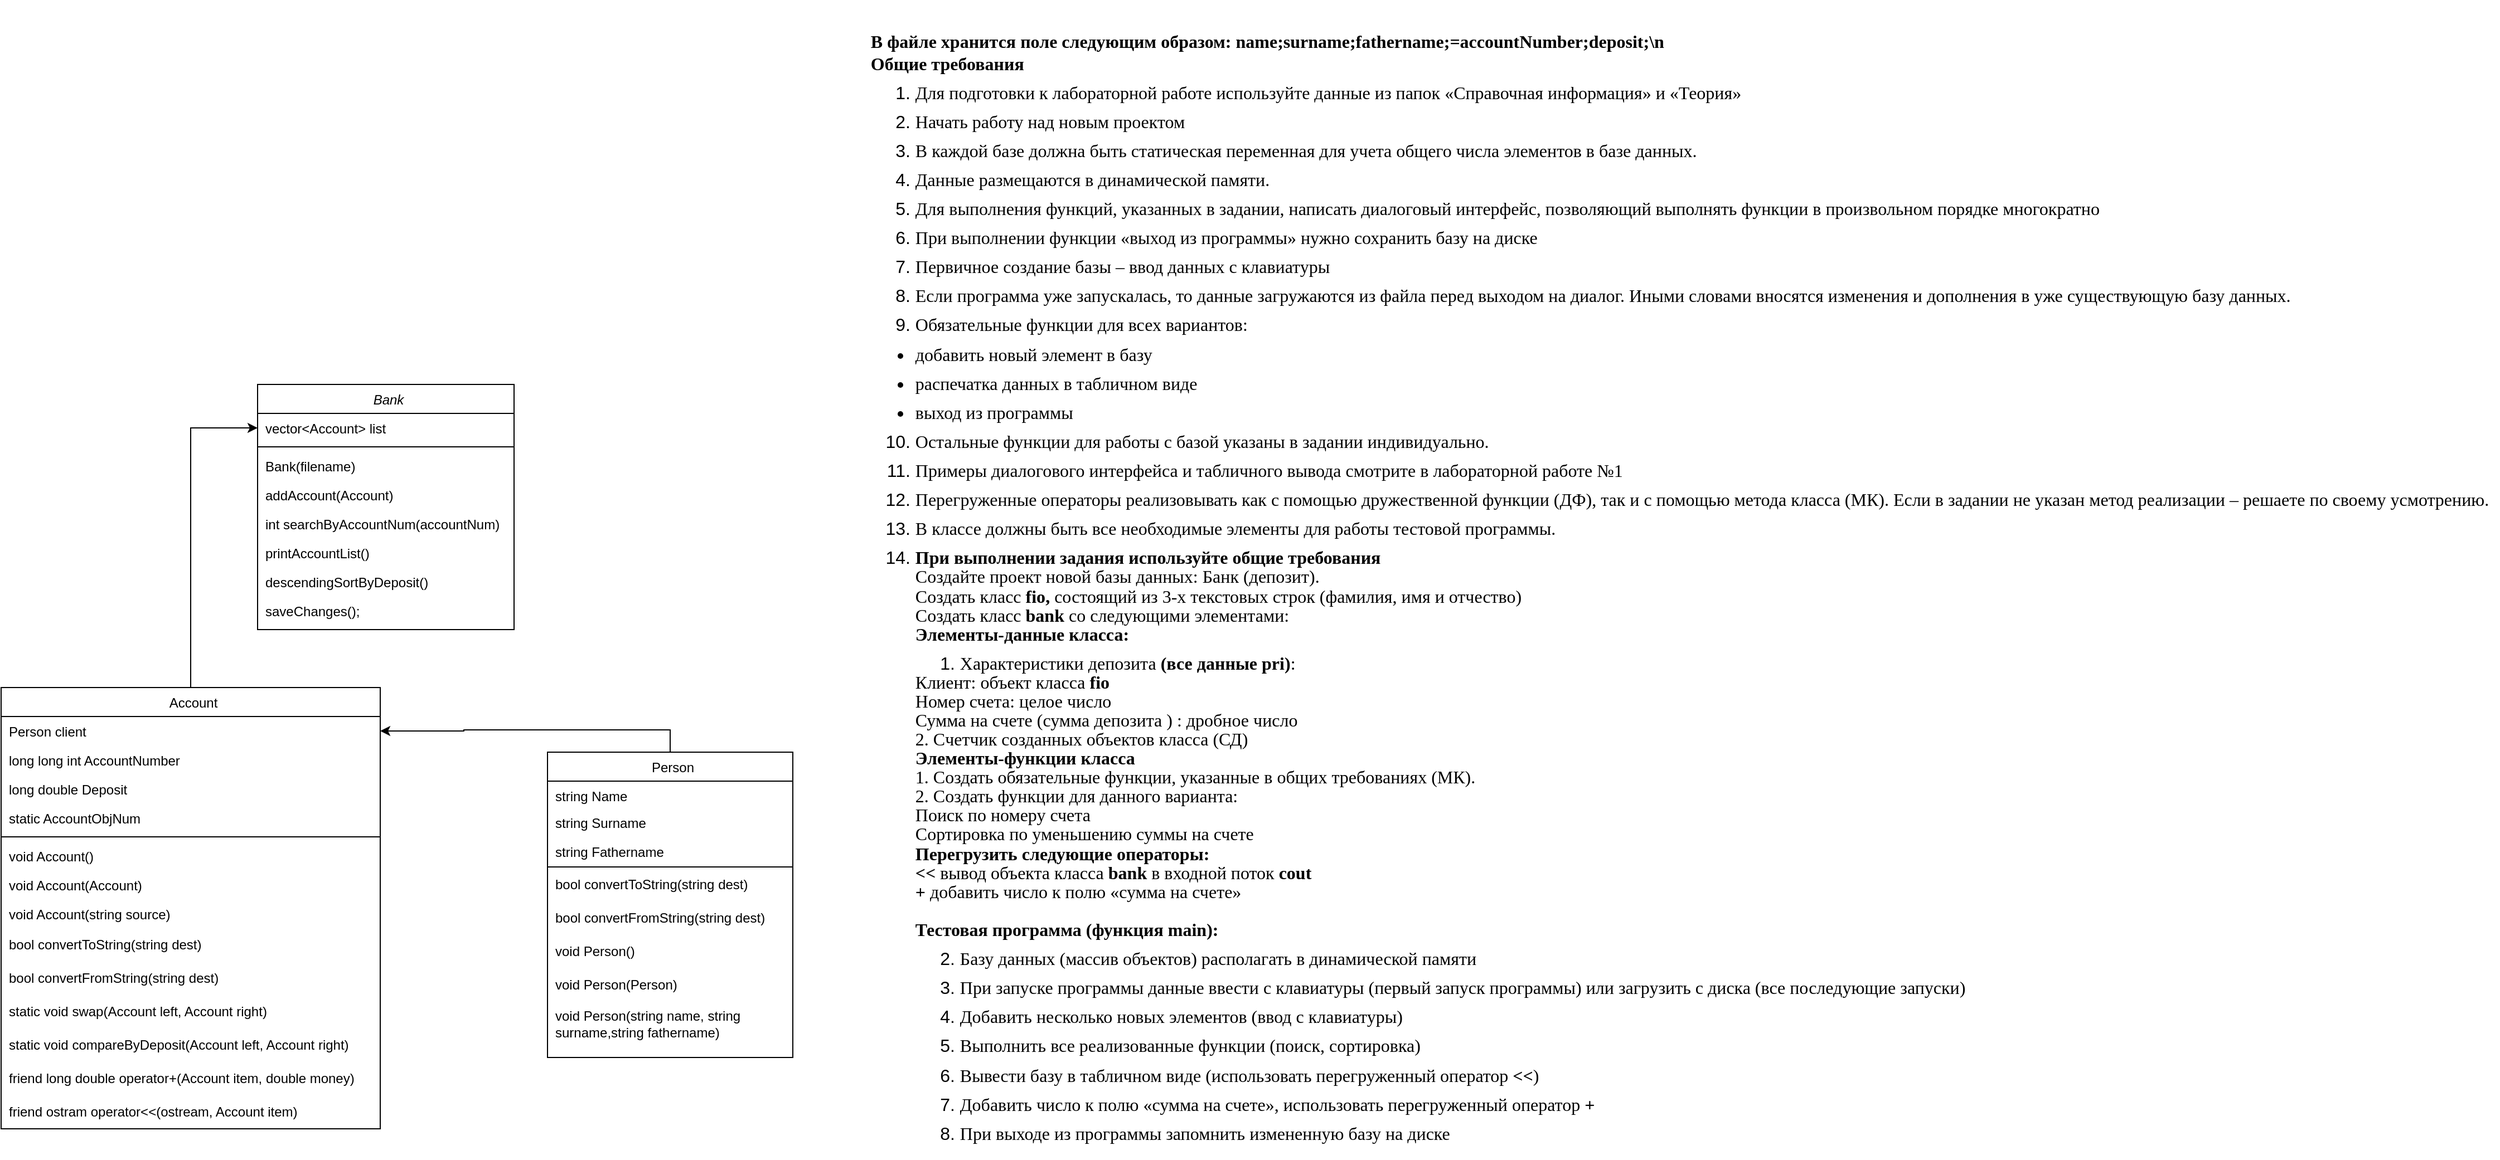 <mxfile version="20.8.16" type="device"><diagram id="C5RBs43oDa-KdzZeNtuy" name="Page-1"><mxGraphModel dx="1196" dy="602" grid="1" gridSize="10" guides="1" tooltips="1" connect="1" arrows="1" fold="1" page="1" pageScale="1" pageWidth="827" pageHeight="1169" math="0" shadow="0"><root><mxCell id="WIyWlLk6GJQsqaUBKTNV-0"/><mxCell id="WIyWlLk6GJQsqaUBKTNV-1" parent="WIyWlLk6GJQsqaUBKTNV-0"/><mxCell id="zkfFHV4jXpPFQw0GAbJ--0" value="Bank" style="swimlane;fontStyle=2;align=center;verticalAlign=top;childLayout=stackLayout;horizontal=1;startSize=26;horizontalStack=0;resizeParent=1;resizeLast=0;collapsible=1;marginBottom=0;rounded=0;shadow=0;strokeWidth=1;spacingLeft=5;" parent="WIyWlLk6GJQsqaUBKTNV-1" vertex="1"><mxGeometry x="270" y="350" width="230" height="220" as="geometry"><mxRectangle x="230" y="140" width="160" height="26" as="alternateBounds"/></mxGeometry></mxCell><mxCell id="zkfFHV4jXpPFQw0GAbJ--1" value="vector&lt;Account&gt; list" style="text;align=left;verticalAlign=top;spacingLeft=5;spacingRight=4;overflow=hidden;rotatable=0;points=[[0,0.5],[1,0.5]];portConstraint=eastwest;" parent="zkfFHV4jXpPFQw0GAbJ--0" vertex="1"><mxGeometry y="26" width="230" height="26" as="geometry"/></mxCell><mxCell id="zkfFHV4jXpPFQw0GAbJ--4" value="" style="line;html=1;strokeWidth=1;align=left;verticalAlign=middle;spacingTop=-1;spacingLeft=5;spacingRight=3;rotatable=0;labelPosition=right;points=[];portConstraint=eastwest;" parent="zkfFHV4jXpPFQw0GAbJ--0" vertex="1"><mxGeometry y="52" width="230" height="8" as="geometry"/></mxCell><mxCell id="zkfFHV4jXpPFQw0GAbJ--5" value="Bank(filename)" style="text;align=left;verticalAlign=top;spacingLeft=5;spacingRight=4;overflow=hidden;rotatable=0;points=[[0,0.5],[1,0.5]];portConstraint=eastwest;" parent="zkfFHV4jXpPFQw0GAbJ--0" vertex="1"><mxGeometry y="60" width="230" height="26" as="geometry"/></mxCell><mxCell id="7WsktuZT-2nhh1VoOea--25" value="addAccount(Account)" style="text;align=left;verticalAlign=top;spacingLeft=5;spacingRight=4;overflow=hidden;rotatable=0;points=[[0,0.5],[1,0.5]];portConstraint=eastwest;" vertex="1" parent="zkfFHV4jXpPFQw0GAbJ--0"><mxGeometry y="86" width="230" height="26" as="geometry"/></mxCell><mxCell id="7WsktuZT-2nhh1VoOea--26" value="int searchByAccountNum(accountNum)" style="text;align=left;verticalAlign=top;spacingLeft=5;spacingRight=4;overflow=hidden;rotatable=0;points=[[0,0.5],[1,0.5]];portConstraint=eastwest;" vertex="1" parent="zkfFHV4jXpPFQw0GAbJ--0"><mxGeometry y="112" width="230" height="26" as="geometry"/></mxCell><mxCell id="7WsktuZT-2nhh1VoOea--27" value="printAccountList()" style="text;align=left;verticalAlign=top;spacingLeft=5;spacingRight=4;overflow=hidden;rotatable=0;points=[[0,0.5],[1,0.5]];portConstraint=eastwest;" vertex="1" parent="zkfFHV4jXpPFQw0GAbJ--0"><mxGeometry y="138" width="230" height="26" as="geometry"/></mxCell><mxCell id="7WsktuZT-2nhh1VoOea--28" value="descendingSortByDeposit()" style="text;align=left;verticalAlign=top;spacingLeft=5;spacingRight=4;overflow=hidden;rotatable=0;points=[[0,0.5],[1,0.5]];portConstraint=eastwest;" vertex="1" parent="zkfFHV4jXpPFQw0GAbJ--0"><mxGeometry y="164" width="230" height="26" as="geometry"/></mxCell><mxCell id="7WsktuZT-2nhh1VoOea--30" value="saveChanges();" style="text;align=left;verticalAlign=top;spacingLeft=5;spacingRight=4;overflow=hidden;rotatable=0;points=[[0,0.5],[1,0.5]];portConstraint=eastwest;" vertex="1" parent="zkfFHV4jXpPFQw0GAbJ--0"><mxGeometry y="190" width="230" height="26" as="geometry"/></mxCell><mxCell id="7WsktuZT-2nhh1VoOea--29" value="" style="edgeStyle=orthogonalEdgeStyle;rounded=0;orthogonalLoop=1;jettySize=auto;html=1;entryX=0;entryY=0.5;entryDx=0;entryDy=0;" edge="1" parent="WIyWlLk6GJQsqaUBKTNV-1" source="zkfFHV4jXpPFQw0GAbJ--6" target="zkfFHV4jXpPFQw0GAbJ--1"><mxGeometry relative="1" as="geometry"/></mxCell><mxCell id="zkfFHV4jXpPFQw0GAbJ--6" value="Account" style="swimlane;fontStyle=0;align=center;verticalAlign=top;childLayout=stackLayout;horizontal=1;startSize=26;horizontalStack=0;resizeParent=1;resizeLast=0;collapsible=1;marginBottom=0;rounded=0;shadow=0;strokeWidth=1;spacingLeft=5;" parent="WIyWlLk6GJQsqaUBKTNV-1" vertex="1"><mxGeometry x="40" y="622" width="340" height="396" as="geometry"><mxRectangle x="130" y="380" width="160" height="26" as="alternateBounds"/></mxGeometry></mxCell><mxCell id="zkfFHV4jXpPFQw0GAbJ--7" value="Person client" style="text;align=left;verticalAlign=top;spacingLeft=5;spacingRight=4;overflow=hidden;rotatable=0;points=[[0,0.5],[1,0.5]];portConstraint=eastwest;" parent="zkfFHV4jXpPFQw0GAbJ--6" vertex="1"><mxGeometry y="26" width="340" height="26" as="geometry"/></mxCell><mxCell id="zkfFHV4jXpPFQw0GAbJ--8" value="long long int AccountNumber" style="text;align=left;verticalAlign=top;spacingLeft=5;spacingRight=4;overflow=hidden;rotatable=0;points=[[0,0.5],[1,0.5]];portConstraint=eastwest;rounded=0;shadow=0;html=0;" parent="zkfFHV4jXpPFQw0GAbJ--6" vertex="1"><mxGeometry y="52" width="340" height="26" as="geometry"/></mxCell><mxCell id="zkfFHV4jXpPFQw0GAbJ--11" value="long double Deposit" style="text;align=left;verticalAlign=top;spacingLeft=5;spacingRight=4;overflow=hidden;rotatable=0;points=[[0,0.5],[1,0.5]];portConstraint=eastwest;" parent="zkfFHV4jXpPFQw0GAbJ--6" vertex="1"><mxGeometry y="78" width="340" height="26" as="geometry"/></mxCell><mxCell id="zkfFHV4jXpPFQw0GAbJ--2" value="static AccountObjNum" style="text;align=left;verticalAlign=top;spacingLeft=5;spacingRight=4;overflow=hidden;rotatable=0;points=[[0,0.5],[1,0.5]];portConstraint=eastwest;rounded=0;shadow=0;html=0;" parent="zkfFHV4jXpPFQw0GAbJ--6" vertex="1"><mxGeometry y="104" width="340" height="26" as="geometry"/></mxCell><mxCell id="zkfFHV4jXpPFQw0GAbJ--9" value="" style="line;html=1;strokeWidth=1;align=left;verticalAlign=middle;spacingTop=-1;spacingLeft=5;spacingRight=3;rotatable=0;labelPosition=right;points=[];portConstraint=eastwest;" parent="zkfFHV4jXpPFQw0GAbJ--6" vertex="1"><mxGeometry y="130" width="340" height="8" as="geometry"/></mxCell><mxCell id="7WsktuZT-2nhh1VoOea--11" value="void Account()" style="text;align=left;verticalAlign=top;spacingLeft=5;spacingRight=4;overflow=hidden;rotatable=0;points=[[0,0.5],[1,0.5]];portConstraint=eastwest;" vertex="1" parent="zkfFHV4jXpPFQw0GAbJ--6"><mxGeometry y="138" width="340" height="26" as="geometry"/></mxCell><mxCell id="7WsktuZT-2nhh1VoOea--12" value="void Account(Account)" style="text;align=left;verticalAlign=top;spacingLeft=5;spacingRight=4;overflow=hidden;rotatable=0;points=[[0,0.5],[1,0.5]];portConstraint=eastwest;" vertex="1" parent="zkfFHV4jXpPFQw0GAbJ--6"><mxGeometry y="164" width="340" height="26" as="geometry"/></mxCell><mxCell id="7WsktuZT-2nhh1VoOea--13" value="void Account(string source)" style="text;align=left;verticalAlign=top;spacingLeft=5;spacingRight=4;overflow=hidden;rotatable=0;points=[[0,0.5],[1,0.5]];portConstraint=eastwest;" vertex="1" parent="zkfFHV4jXpPFQw0GAbJ--6"><mxGeometry y="190" width="340" height="26" as="geometry"/></mxCell><mxCell id="7WsktuZT-2nhh1VoOea--15" value="bool convertToString(string dest)" style="text;html=1;align=left;verticalAlign=middle;resizable=0;points=[];autosize=1;strokeColor=none;fillColor=none;spacingLeft=5;" vertex="1" parent="zkfFHV4jXpPFQw0GAbJ--6"><mxGeometry y="216" width="340" height="30" as="geometry"/></mxCell><mxCell id="7WsktuZT-2nhh1VoOea--16" value="bool convertFromString(string dest)" style="text;html=1;align=left;verticalAlign=middle;resizable=0;points=[];autosize=1;strokeColor=none;fillColor=none;spacingLeft=5;" vertex="1" parent="zkfFHV4jXpPFQw0GAbJ--6"><mxGeometry y="246" width="340" height="30" as="geometry"/></mxCell><mxCell id="7WsktuZT-2nhh1VoOea--20" value="static void swap(Account left, Account right)" style="text;html=1;align=left;verticalAlign=middle;resizable=0;points=[];autosize=1;strokeColor=none;fillColor=none;spacingLeft=5;" vertex="1" parent="zkfFHV4jXpPFQw0GAbJ--6"><mxGeometry y="276" width="340" height="30" as="geometry"/></mxCell><mxCell id="7WsktuZT-2nhh1VoOea--21" value="static void compareByDeposit(Account left, Account right)" style="text;html=1;align=left;verticalAlign=middle;resizable=0;points=[];autosize=1;strokeColor=none;fillColor=none;spacingLeft=5;" vertex="1" parent="zkfFHV4jXpPFQw0GAbJ--6"><mxGeometry y="306" width="340" height="30" as="geometry"/></mxCell><mxCell id="7WsktuZT-2nhh1VoOea--18" value="friend long double operator+(Account item, double money)" style="text;html=1;align=left;verticalAlign=middle;resizable=0;points=[];autosize=1;strokeColor=none;fillColor=none;spacingLeft=5;" vertex="1" parent="zkfFHV4jXpPFQw0GAbJ--6"><mxGeometry y="336" width="340" height="30" as="geometry"/></mxCell><mxCell id="7WsktuZT-2nhh1VoOea--19" value="friend ostram operator&amp;lt;&amp;lt;(ostream, Account item)" style="text;html=1;align=left;verticalAlign=middle;resizable=0;points=[];autosize=1;strokeColor=none;fillColor=none;spacingLeft=5;" vertex="1" parent="zkfFHV4jXpPFQw0GAbJ--6"><mxGeometry y="366" width="340" height="30" as="geometry"/></mxCell><mxCell id="7WsktuZT-2nhh1VoOea--0" style="edgeStyle=orthogonalEdgeStyle;rounded=0;orthogonalLoop=1;jettySize=auto;html=1;spacingLeft=5;exitX=0.5;exitY=0;exitDx=0;exitDy=0;" edge="1" parent="WIyWlLk6GJQsqaUBKTNV-1" source="zkfFHV4jXpPFQw0GAbJ--13" target="zkfFHV4jXpPFQw0GAbJ--7"><mxGeometry relative="1" as="geometry"><mxPoint x="500" y="590" as="sourcePoint"/></mxGeometry></mxCell><mxCell id="zkfFHV4jXpPFQw0GAbJ--13" value="Person&#10;" style="swimlane;fontStyle=0;align=center;verticalAlign=top;childLayout=stackLayout;horizontal=1;startSize=26;horizontalStack=0;resizeParent=1;resizeLast=0;collapsible=1;marginBottom=0;rounded=0;shadow=0;strokeWidth=1;spacingLeft=5;" parent="WIyWlLk6GJQsqaUBKTNV-1" vertex="1"><mxGeometry x="530" y="680" width="220" height="274" as="geometry"><mxRectangle x="540" y="386" width="170" height="26" as="alternateBounds"/></mxGeometry></mxCell><mxCell id="zkfFHV4jXpPFQw0GAbJ--14" value="string Name" style="text;align=left;verticalAlign=top;spacingLeft=5;spacingRight=4;overflow=hidden;rotatable=0;points=[[0,0.5],[1,0.5]];portConstraint=eastwest;" parent="zkfFHV4jXpPFQw0GAbJ--13" vertex="1"><mxGeometry y="26" width="220" height="24" as="geometry"/></mxCell><mxCell id="7WsktuZT-2nhh1VoOea--1" value="string Surname" style="text;align=left;verticalAlign=top;spacingLeft=5;spacingRight=4;overflow=hidden;rotatable=0;points=[[0,0.5],[1,0.5]];portConstraint=eastwest;rounded=0;shadow=0;html=0;" vertex="1" parent="zkfFHV4jXpPFQw0GAbJ--13"><mxGeometry y="50" width="220" height="26" as="geometry"/></mxCell><mxCell id="7WsktuZT-2nhh1VoOea--2" value="string Fathername" style="text;align=left;verticalAlign=top;spacingLeft=5;spacingRight=4;overflow=hidden;rotatable=0;points=[[0,0.5],[1,0.5]];portConstraint=eastwest;rounded=0;shadow=0;html=0;" vertex="1" parent="zkfFHV4jXpPFQw0GAbJ--13"><mxGeometry y="76" width="220" height="26" as="geometry"/></mxCell><mxCell id="zkfFHV4jXpPFQw0GAbJ--15" value="" style="line;html=1;strokeWidth=1;align=left;verticalAlign=middle;spacingTop=-1;spacingLeft=5;spacingRight=3;rotatable=0;labelPosition=right;points=[];portConstraint=eastwest;" parent="zkfFHV4jXpPFQw0GAbJ--13" vertex="1"><mxGeometry y="102" width="220" height="2" as="geometry"/></mxCell><mxCell id="7WsktuZT-2nhh1VoOea--5" value="bool convertToString(string dest)" style="text;html=1;align=left;verticalAlign=middle;resizable=0;points=[];autosize=1;strokeColor=none;fillColor=none;spacingLeft=5;" vertex="1" parent="zkfFHV4jXpPFQw0GAbJ--13"><mxGeometry y="104" width="220" height="30" as="geometry"/></mxCell><mxCell id="7WsktuZT-2nhh1VoOea--6" value="bool convertFromString(string dest)" style="text;html=1;align=left;verticalAlign=middle;resizable=0;points=[];autosize=1;strokeColor=none;fillColor=none;spacingLeft=5;" vertex="1" parent="zkfFHV4jXpPFQw0GAbJ--13"><mxGeometry y="134" width="220" height="30" as="geometry"/></mxCell><mxCell id="7WsktuZT-2nhh1VoOea--7" value="void Person()" style="text;html=1;align=left;verticalAlign=middle;resizable=0;points=[];autosize=1;strokeColor=none;fillColor=none;spacingLeft=5;" vertex="1" parent="zkfFHV4jXpPFQw0GAbJ--13"><mxGeometry y="164" width="220" height="30" as="geometry"/></mxCell><mxCell id="7WsktuZT-2nhh1VoOea--8" value="void Person(Person)" style="text;html=1;align=left;verticalAlign=middle;resizable=0;points=[];autosize=1;strokeColor=none;fillColor=none;spacingLeft=5;" vertex="1" parent="zkfFHV4jXpPFQw0GAbJ--13"><mxGeometry y="194" width="220" height="30" as="geometry"/></mxCell><mxCell id="7WsktuZT-2nhh1VoOea--9" value="void Person(string name, string&amp;nbsp;&lt;br&gt;surname,string&amp;nbsp;fathername)" style="text;html=1;align=left;verticalAlign=middle;resizable=0;points=[];autosize=1;strokeColor=none;fillColor=none;spacingLeft=5;" vertex="1" parent="zkfFHV4jXpPFQw0GAbJ--13"><mxGeometry y="224" width="220" height="40" as="geometry"/></mxCell><mxCell id="7WsktuZT-2nhh1VoOea--10" value="&lt;p style=&quot;line-height: 1.15px; text-align: left; margin-bottom: 0.35cm; direction: ltr; background: transparent; font-size: medium; break-before: page;&quot; align=&quot;center&quot;&gt;&lt;font face=&quot;Times New Roman, serif&quot;&gt;&lt;font style=&quot;font-size: 12pt;&quot;&gt;&lt;b&gt;&lt;br&gt;&lt;/b&gt;&lt;/font&gt;&lt;/font&gt;&lt;/p&gt;&lt;p style=&quot;line-height: 1.15px; text-align: left; margin-bottom: 0.35cm; direction: ltr; background: transparent; break-before: page;&quot; align=&quot;center&quot;&gt;&lt;font face=&quot;Times New Roman, serif&quot;&gt;&lt;span style=&quot;font-size: 16px;&quot;&gt;&lt;b&gt;В файле хранится поле следующим образом: name;surname;fathername;=accountNumber;deposit;\n&lt;/b&gt;&lt;/span&gt;&lt;/font&gt;&lt;/p&gt;&lt;p style=&quot;line-height: 1.15px; text-align: left; margin-bottom: 0.35cm; direction: ltr; background: transparent; font-size: medium; break-before: page;&quot; align=&quot;center&quot;&gt;&lt;font face=&quot;Times New Roman, serif&quot;&gt;&lt;font style=&quot;font-size: 12pt;&quot;&gt;&lt;b&gt;Общие требования&lt;/b&gt;&lt;/font&gt;&lt;/font&gt;&lt;/p&gt;&lt;ol style=&quot;font-size: medium; text-align: start;&quot;&gt;&lt;li&gt;&lt;p style=&quot;line-height: 1px; margin-bottom: 0cm; direction: ltr; background: transparent;&quot;&gt;&lt;font face=&quot;Times New Roman, serif&quot;&gt;&lt;font style=&quot;font-size: 12pt;&quot;&gt;Для подготовки к лабораторной работе используйте данные из папок «Справочная информация» и «Теория»&lt;/font&gt;&lt;/font&gt;&lt;/p&gt;&lt;/li&gt;&lt;li&gt;&lt;p style=&quot;line-height: 1px; margin-bottom: 0cm; direction: ltr; background: transparent;&quot;&gt;&lt;font face=&quot;Times New Roman, serif&quot;&gt;&lt;font style=&quot;font-size: 12pt;&quot;&gt;Начать работу над новым проектом&lt;/font&gt;&lt;/font&gt;&lt;/p&gt;&lt;/li&gt;&lt;li&gt;&lt;p style=&quot;line-height: 1.15px; margin-bottom: 0cm; direction: ltr; background: transparent;&quot;&gt;&lt;font face=&quot;Times New Roman, serif&quot;&gt;&lt;font style=&quot;font-size: 12pt;&quot;&gt;В каждой базе должна быть статическая переменная для учета общего числа элементов в базе данных.&lt;/font&gt;&lt;/font&gt;&lt;/p&gt;&lt;/li&gt;&lt;li&gt;&lt;p style=&quot;line-height: 1.15px; margin-bottom: 0cm; direction: ltr; background: transparent;&quot;&gt;&lt;font face=&quot;Times New Roman, serif&quot;&gt;&lt;font style=&quot;font-size: 12pt;&quot;&gt;Данные размещаются в динамической памяти.&lt;/font&gt;&lt;/font&gt;&lt;/p&gt;&lt;/li&gt;&lt;li&gt;&lt;p style=&quot;line-height: 1.15px; margin-bottom: 0cm; direction: ltr; background: transparent;&quot;&gt;&lt;font face=&quot;Times New Roman, serif&quot;&gt;&lt;font style=&quot;font-size: 12pt;&quot;&gt;Для выполнения функций, указанных в задании, написать диалоговый интерфейс, позволяющий выполнять функции в произвольном порядке многократно&lt;/font&gt;&lt;/font&gt;&lt;/p&gt;&lt;/li&gt;&lt;li&gt;&lt;p style=&quot;line-height: 1.15px; margin-bottom: 0cm; direction: ltr; background: transparent;&quot;&gt;&lt;font face=&quot;Times New Roman, serif&quot;&gt;&lt;font style=&quot;font-size: 12pt;&quot;&gt;При выполнении функции «выход из программы» нужно сохранить базу на диске&lt;/font&gt;&lt;/font&gt;&lt;/p&gt;&lt;/li&gt;&lt;li&gt;&lt;p style=&quot;line-height: 1.15px; margin-bottom: 0cm; direction: ltr; background: transparent;&quot;&gt;&lt;font face=&quot;Times New Roman, serif&quot;&gt;&lt;font style=&quot;font-size: 12pt;&quot;&gt;Первичное создание базы – ввод данных с клавиатуры&lt;/font&gt;&lt;/font&gt;&lt;/p&gt;&lt;/li&gt;&lt;li&gt;&lt;p style=&quot;line-height: 1.15px; margin-bottom: 0cm; direction: ltr; background: transparent;&quot;&gt;&lt;font face=&quot;Times New Roman, serif&quot;&gt;&lt;font style=&quot;font-size: 12pt;&quot;&gt;Если программа уже запускалась, то данные загружаются из файла перед выходом на диалог. Иными словами вносятся изменения и дополнения в уже существующую базу данных.&lt;/font&gt;&lt;/font&gt;&lt;/p&gt;&lt;/li&gt;&lt;li&gt;&lt;p style=&quot;line-height: 1.15px; margin-bottom: 0cm; direction: ltr; background: transparent;&quot;&gt;&lt;font face=&quot;Times New Roman, serif&quot;&gt;&lt;font style=&quot;font-size: 12pt;&quot;&gt;Обязательные функции для всех вариантов:&lt;/font&gt;&lt;/font&gt;&lt;/p&gt;&lt;/li&gt;&lt;/ol&gt;&lt;ul style=&quot;font-size: medium; text-align: start;&quot;&gt;&lt;li&gt;&lt;p style=&quot;line-height: 1.15px; margin-bottom: 0cm; direction: ltr; background: transparent;&quot;&gt;&lt;font face=&quot;Times New Roman, serif&quot;&gt;&lt;font style=&quot;font-size: 12pt;&quot;&gt;добавить новый элемент в базу&lt;/font&gt;&lt;/font&gt;&lt;/p&gt;&lt;/li&gt;&lt;li&gt;&lt;p style=&quot;line-height: 1.15px; margin-bottom: 0cm; direction: ltr; background: transparent;&quot;&gt;&lt;font face=&quot;Times New Roman, serif&quot;&gt;&lt;font style=&quot;font-size: 12pt;&quot;&gt;распечатка данных в табличном виде&lt;/font&gt;&lt;/font&gt;&lt;/p&gt;&lt;/li&gt;&lt;li&gt;&lt;p style=&quot;line-height: 1.15px; margin-bottom: 0cm; direction: ltr; background: transparent;&quot;&gt;&lt;font face=&quot;Times New Roman, serif&quot;&gt;&lt;font style=&quot;font-size: 12pt;&quot;&gt;выход из программы&lt;/font&gt;&lt;/font&gt;&lt;/p&gt;&lt;/li&gt;&lt;/ul&gt;&lt;ol style=&quot;font-size: medium; text-align: start;&quot; start=&quot;10&quot;&gt;&lt;li&gt;&lt;p style=&quot;line-height: 1.15px; margin-bottom: 0cm; direction: ltr; background: transparent;&quot;&gt;&lt;font face=&quot;Times New Roman, serif&quot;&gt;&lt;font style=&quot;font-size: 12pt;&quot;&gt;Остальные функции для работы с базой указаны в задании индивидуально.&lt;/font&gt;&lt;/font&gt;&lt;/p&gt;&lt;/li&gt;&lt;li&gt;&lt;p style=&quot;line-height: 1.15px; margin-bottom: 0cm; direction: ltr; background: transparent;&quot;&gt;&lt;font face=&quot;Times New Roman, serif&quot;&gt;&lt;font style=&quot;font-size: 12pt;&quot;&gt;Примеры диалогового интерфейса и табличного вывода смотрите в лабораторной работе №1&lt;/font&gt;&lt;/font&gt;&lt;/p&gt;&lt;/li&gt;&lt;li&gt;&lt;p style=&quot;line-height: 1.15px; margin-bottom: 0.35cm; direction: ltr; background: transparent;&quot;&gt;&lt;font face=&quot;Times New Roman, serif&quot;&gt;&lt;font style=&quot;font-size: 12pt;&quot;&gt;Перегруженные операторы реализовывать как с помощью дружественной функции (ДФ), так и с помощью метода класса (МК). Если в задании не указан метод реализации – решаете по своему усмотрению.&lt;/font&gt;&lt;/font&gt;&lt;/p&gt;&lt;/li&gt;&lt;li&gt;&lt;p style=&quot;line-height: 1px; margin-bottom: 0cm; direction: ltr; background: transparent;&quot;&gt;&lt;font face=&quot;Times New Roman, serif&quot;&gt;&lt;font style=&quot;font-size: 12pt;&quot;&gt;В классе должны быть все необходимые элементы для работы тестовой программы.&lt;/font&gt;&lt;/font&gt;&lt;/p&gt;&lt;/li&gt;&lt;li&gt;&lt;p style=&quot;line-height: 1px; margin-bottom: 0cm; direction: ltr; background: transparent;&quot; align=&quot;left&quot;&gt;&lt;font face=&quot;Times New Roman, serif&quot;&gt;&lt;font style=&quot;font-size: 12pt;&quot;&gt;&lt;b&gt;При выполнении задания используйте общие требования&lt;/b&gt;&lt;/font&gt;&lt;/font&gt;&lt;/p&gt;&lt;p style=&quot;line-height: 1.15px; margin-bottom: 0cm; direction: ltr; background: transparent;&quot; align=&quot;left&quot;&gt;&lt;font face=&quot;Times New Roman, serif&quot;&gt;&lt;font style=&quot;font-size: 12pt;&quot;&gt;Создайте проект новой базы данных: Банк (депозит).&lt;/font&gt;&lt;/font&gt;&lt;/p&gt;&lt;p style=&quot;line-height: 1px; margin-bottom: 0cm; direction: ltr; background: transparent;&quot; align=&quot;left&quot;&gt;&lt;font face=&quot;Times New Roman, serif&quot;&gt;&lt;font style=&quot;font-size: 12pt;&quot;&gt;Создать класс &lt;/font&gt;&lt;/font&gt;&lt;font face=&quot;Times New Roman, serif&quot;&gt;&lt;font style=&quot;font-size: 12pt;&quot;&gt;&lt;span lang=&quot;en-US&quot;&gt;&lt;b&gt;fio&lt;/b&gt;&lt;/span&gt;&lt;/font&gt;&lt;/font&gt;&lt;font face=&quot;Times New Roman, serif&quot;&gt;&lt;font style=&quot;font-size: 12pt;&quot;&gt;&lt;span lang=&quot;ru-RU&quot;&gt;&lt;b&gt;, &lt;/b&gt;&lt;/span&gt;&lt;/font&gt;&lt;/font&gt;&lt;font face=&quot;Times New Roman, serif&quot;&gt;&lt;font style=&quot;font-size: 12pt;&quot;&gt;&lt;span lang=&quot;ru-RU&quot;&gt;состоящий из 3-х текстовых строк (фамилия, имя и отчество)&lt;/span&gt;&lt;/font&gt;&lt;/font&gt;&lt;/p&gt;&lt;p style=&quot;line-height: 1.15px; margin-bottom: 0cm; direction: ltr; background: transparent;&quot; align=&quot;left&quot;&gt;&lt;font face=&quot;Times New Roman, serif&quot;&gt;&lt;font style=&quot;font-size: 12pt;&quot;&gt;Создать класс &lt;/font&gt;&lt;/font&gt;&lt;font face=&quot;Times New Roman, serif&quot;&gt;&lt;font style=&quot;font-size: 12pt;&quot;&gt;&lt;b&gt;bank&lt;/b&gt;&lt;/font&gt;&lt;/font&gt;&lt;font face=&quot;Times New Roman, serif&quot;&gt;&lt;font style=&quot;font-size: 12pt;&quot;&gt; со следующими элементами:&lt;/font&gt;&lt;/font&gt;&lt;/p&gt;&lt;p style=&quot;line-height: 1.15px; margin-bottom: 0cm; direction: ltr; background: transparent;&quot; align=&quot;left&quot;&gt;&lt;font face=&quot;Times New Roman, serif&quot;&gt;&lt;font style=&quot;font-size: 12pt;&quot;&gt;&lt;b&gt;Элементы-данные класса:&lt;/b&gt;&lt;/font&gt;&lt;/font&gt;&lt;/p&gt;&lt;ol style=&quot;&quot;&gt;&lt;li&gt;&lt;p style=&quot;line-height: 1.15px; margin-bottom: 0cm; direction: ltr; background: transparent;&quot; align=&quot;left&quot;&gt;&lt;font face=&quot;Times New Roman, serif&quot;&gt;&lt;font style=&quot;font-size: 12pt;&quot;&gt;&lt;span lang=&quot;ru-RU&quot;&gt;Характеристики депозита &lt;/span&gt;&lt;/font&gt;&lt;/font&gt;&lt;font face=&quot;Times New Roman, serif&quot;&gt;&lt;font style=&quot;font-size: 12pt;&quot;&gt;&lt;span lang=&quot;ru-RU&quot;&gt;&lt;b&gt;(все данные &lt;/b&gt;&lt;/span&gt;&lt;/font&gt;&lt;/font&gt;&lt;font face=&quot;Times New Roman, serif&quot;&gt;&lt;font style=&quot;font-size: 12pt;&quot;&gt;&lt;span lang=&quot;en-US&quot;&gt;&lt;b&gt;pri&lt;/b&gt;&lt;/span&gt;&lt;/font&gt;&lt;/font&gt;&lt;font face=&quot;Times New Roman, serif&quot;&gt;&lt;font style=&quot;font-size: 12pt;&quot;&gt;&lt;span lang=&quot;ru-RU&quot;&gt;&lt;b&gt;)&lt;/b&gt;&lt;/span&gt;&lt;/font&gt;&lt;/font&gt;&lt;font face=&quot;Times New Roman, serif&quot;&gt;&lt;font style=&quot;font-size: 12pt;&quot;&gt;&lt;span lang=&quot;ru-RU&quot;&gt;:&lt;/span&gt;&lt;/font&gt;&lt;/font&gt;&lt;/p&gt;&lt;/li&gt;&lt;/ol&gt;&lt;p style=&quot;line-height: 1px; margin-bottom: 0cm; direction: ltr; background: transparent;&quot; align=&quot;left&quot;&gt;&lt;font face=&quot;Times New Roman, serif&quot;&gt;&lt;font style=&quot;font-size: 12pt;&quot;&gt;&lt;span lang=&quot;ru-RU&quot;&gt;Клиент: объект класса &lt;/span&gt;&lt;/font&gt;&lt;/font&gt;&lt;font face=&quot;Times New Roman, serif&quot;&gt;&lt;font style=&quot;font-size: 12pt;&quot;&gt;&lt;span lang=&quot;en-US&quot;&gt;&lt;b&gt;fio&lt;/b&gt;&lt;/span&gt;&lt;/font&gt;&lt;/font&gt;&lt;/p&gt;&lt;p style=&quot;line-height: 1px; margin-bottom: 0cm; direction: ltr; background: transparent;&quot; align=&quot;left&quot;&gt;&lt;font face=&quot;Times New Roman, serif&quot;&gt;&lt;font style=&quot;font-size: 12pt;&quot;&gt;Номер счета: целое число&lt;/font&gt;&lt;/font&gt;&lt;/p&gt;&lt;p style=&quot;line-height: 1px; margin-bottom: 0cm; direction: ltr; background: transparent;&quot; align=&quot;left&quot;&gt;&lt;font face=&quot;Times New Roman, serif&quot;&gt;&lt;font style=&quot;font-size: 12pt;&quot;&gt;Сумма на счете (сумма депозита ) : дробное число&lt;/font&gt;&lt;/font&gt;&lt;/p&gt;&lt;p style=&quot;line-height: 1.15px; margin-bottom: 0cm; direction: ltr; background: transparent;&quot; align=&quot;left&quot;&gt;&lt;font face=&quot;Times New Roman, serif&quot;&gt;&lt;font style=&quot;font-size: 12pt;&quot;&gt;&lt;span lang=&quot;ru-RU&quot;&gt;2. &lt;/span&gt;&lt;/font&gt;&lt;/font&gt;&lt;font face=&quot;Times New Roman, serif&quot;&gt;&lt;font style=&quot;font-size: 12pt;&quot;&gt;&lt;span lang=&quot;en-US&quot;&gt;C&lt;/span&gt;&lt;/font&gt;&lt;/font&gt;&lt;font face=&quot;Times New Roman, serif&quot;&gt;&lt;font style=&quot;font-size: 12pt;&quot;&gt;&lt;span lang=&quot;ru-RU&quot;&gt;четчик созданных объектов класса (СД)&lt;/span&gt;&lt;/font&gt;&lt;/font&gt;&lt;/p&gt;&lt;p style=&quot;line-height: 1.15px; margin-bottom: 0cm; direction: ltr; background: transparent;&quot; align=&quot;left&quot;&gt;&lt;font face=&quot;Times New Roman, serif&quot;&gt;&lt;font style=&quot;font-size: 12pt;&quot;&gt;&lt;b&gt;Элементы-функции класса&lt;/b&gt;&lt;/font&gt;&lt;/font&gt;&lt;/p&gt;&lt;p style=&quot;line-height: 1px; margin-bottom: 0cm; direction: ltr; background: transparent;&quot; align=&quot;left&quot;&gt;&lt;font face=&quot;Times New Roman, serif&quot;&gt;&lt;font style=&quot;font-size: 12pt;&quot;&gt;1. Создать обязательные функции, указанные в общих требованиях (МК).&lt;/font&gt;&lt;/font&gt;&lt;/p&gt;&lt;p style=&quot;line-height: 1px; margin-bottom: 0cm; direction: ltr; background: transparent;&quot; align=&quot;left&quot;&gt;&lt;font face=&quot;Times New Roman, serif&quot;&gt;&lt;font style=&quot;font-size: 12pt;&quot;&gt;2. Создать функции для данного варианта:&lt;/font&gt;&lt;/font&gt;&lt;/p&gt;&lt;p style=&quot;line-height: 1.15px; margin-bottom: 0cm; direction: ltr; background: transparent;&quot; align=&quot;left&quot;&gt;&lt;font face=&quot;Times New Roman, serif&quot;&gt;&lt;font style=&quot;font-size: 12pt;&quot;&gt;Поиск по номеру счета&lt;/font&gt;&lt;/font&gt;&lt;/p&gt;&lt;p style=&quot;line-height: 1.15px; margin-bottom: 0cm; direction: ltr; background: transparent;&quot; align=&quot;left&quot;&gt;&lt;font face=&quot;Times New Roman, serif&quot;&gt;&lt;font style=&quot;font-size: 12pt;&quot;&gt;Сортировка по уменьшению суммы на счете&lt;/font&gt;&lt;/font&gt;&lt;/p&gt;&lt;p style=&quot;line-height: 1.15px; margin-bottom: 0cm; direction: ltr; background: transparent;&quot; align=&quot;left&quot;&gt;&lt;font face=&quot;Times New Roman, serif&quot;&gt;&lt;font style=&quot;font-size: 12pt;&quot;&gt;&lt;b&gt;Перегрузить следующие операторы:&lt;/b&gt;&lt;/font&gt;&lt;/font&gt;&lt;/p&gt;&lt;p style=&quot;line-height: 1px; margin-bottom: 0cm; direction: ltr; background: transparent;&quot; align=&quot;left&quot;&gt;&lt;font face=&quot;Times New Roman, serif&quot;&gt;&lt;font style=&quot;font-size: 12pt;&quot;&gt;&lt;span lang=&quot;ru-RU&quot;&gt;&lt;b&gt;&amp;lt;&amp;lt; &lt;/b&gt;&lt;/span&gt;&lt;/font&gt;&lt;/font&gt;&lt;font face=&quot;Times New Roman, serif&quot;&gt;&lt;font style=&quot;font-size: 12pt;&quot;&gt;&lt;span lang=&quot;ru-RU&quot;&gt;вывод объекта класса &lt;/span&gt;&lt;/font&gt;&lt;/font&gt;&lt;font face=&quot;Times New Roman, serif&quot;&gt;&lt;font style=&quot;font-size: 12pt;&quot;&gt;&lt;span lang=&quot;ru-RU&quot;&gt;&lt;b&gt;bank&lt;/b&gt;&lt;/span&gt;&lt;/font&gt;&lt;/font&gt;&lt;font face=&quot;Times New Roman, serif&quot;&gt;&lt;font style=&quot;font-size: 12pt;&quot;&gt;&lt;span lang=&quot;ru-RU&quot;&gt; в входной поток &lt;/span&gt;&lt;/font&gt;&lt;/font&gt;&lt;font face=&quot;Times New Roman, serif&quot;&gt;&lt;font style=&quot;font-size: 12pt;&quot;&gt;&lt;span lang=&quot;en-US&quot;&gt;&lt;b&gt;cout&lt;/b&gt;&lt;/span&gt;&lt;/font&gt;&lt;/font&gt;&lt;/p&gt;&lt;p style=&quot;line-height: 1px; margin-bottom: 0cm; direction: ltr; background: transparent;&quot; align=&quot;left&quot;&gt;&lt;font face=&quot;Times New Roman, serif&quot;&gt;&lt;font style=&quot;font-size: 12pt;&quot;&gt;&lt;b&gt;+ &lt;/b&gt;&lt;/font&gt;&lt;/font&gt;&lt;font face=&quot;Times New Roman, serif&quot;&gt;&lt;font style=&quot;font-size: 12pt;&quot;&gt;добавить число к полю «сумма на счете»&lt;/font&gt;&lt;/font&gt;&lt;/p&gt;&lt;p style=&quot;line-height: 1.15px; margin-bottom: 0cm; direction: ltr; background: transparent;&quot; align=&quot;left&quot;&gt;&lt;br&gt;&lt;/p&gt;&lt;p style=&quot;line-height: 1.15px; margin-bottom: 0cm; direction: ltr; background: transparent;&quot; align=&quot;left&quot;&gt;&lt;font face=&quot;Times New Roman, serif&quot;&gt;&lt;font style=&quot;font-size: 12pt;&quot;&gt;&lt;span lang=&quot;ru-RU&quot;&gt;&lt;b&gt;Тестовая программа (функция &lt;/b&gt;&lt;/span&gt;&lt;/font&gt;&lt;/font&gt;&lt;font face=&quot;Times New Roman, serif&quot;&gt;&lt;font style=&quot;font-size: 12pt;&quot;&gt;&lt;span lang=&quot;en-US&quot;&gt;&lt;b&gt;main&lt;/b&gt;&lt;/span&gt;&lt;/font&gt;&lt;/font&gt;&lt;font face=&quot;Times New Roman, serif&quot;&gt;&lt;font style=&quot;font-size: 12pt;&quot;&gt;&lt;span lang=&quot;ru-RU&quot;&gt;&lt;b&gt;):&lt;/b&gt;&lt;/span&gt;&lt;/font&gt;&lt;/font&gt;&lt;/p&gt;&lt;p style=&quot;line-height: 1px; margin-bottom: 0cm; direction: ltr; background: transparent;&quot;&gt;&lt;font face=&quot;Times New Roman, serif&quot;&gt;&lt;font style=&quot;font-size: 12pt;&quot;&gt;&lt;/font&gt;&lt;/font&gt;&lt;/p&gt;&lt;ol style=&quot;&quot; start=&quot;2&quot;&gt;&lt;li&gt;&lt;p style=&quot;line-height: 1.15px; margin-bottom: 0cm; direction: ltr; background: transparent;&quot; align=&quot;left&quot;&gt;&lt;font face=&quot;Times New Roman, serif&quot;&gt;&lt;font style=&quot;font-size: 12pt;&quot;&gt;Базу данных (массив объектов) располагать в динамической памяти&lt;/font&gt;&lt;/font&gt;&lt;/p&gt;&lt;/li&gt;&lt;li&gt;&lt;p style=&quot;line-height: 1.15px; margin-bottom: 0cm; direction: ltr; background: transparent;&quot; align=&quot;left&quot;&gt;&lt;font face=&quot;Times New Roman, serif&quot;&gt;&lt;font style=&quot;font-size: 12pt;&quot;&gt;При запуске программы данные ввести с клавиатуры (первый запуск программы) или загрузить с диска (все последующие запуски)&lt;/font&gt;&lt;/font&gt;&lt;/p&gt;&lt;/li&gt;&lt;li&gt;&lt;p style=&quot;line-height: 1.15px; margin-bottom: 0cm; direction: ltr; background: transparent;&quot; align=&quot;left&quot;&gt;&lt;font face=&quot;Times New Roman, serif&quot;&gt;&lt;font style=&quot;font-size: 12pt;&quot;&gt;Добавить несколько новых элементов (ввод с клавиатуры)&lt;/font&gt;&lt;/font&gt;&lt;/p&gt;&lt;/li&gt;&lt;li&gt;&lt;p style=&quot;line-height: 1.15px; margin-bottom: 0cm; direction: ltr; background: transparent;&quot; align=&quot;left&quot;&gt;&lt;font face=&quot;Times New Roman, serif&quot;&gt;&lt;font style=&quot;font-size: 12pt;&quot;&gt;Выполнить все реализованные функции (поиск, сортировка)&lt;/font&gt;&lt;/font&gt;&lt;/p&gt;&lt;/li&gt;&lt;li&gt;&lt;p style=&quot;line-height: 1.15px; margin-bottom: 0cm; direction: ltr; background: transparent;&quot; align=&quot;left&quot;&gt;&lt;font face=&quot;Times New Roman, serif&quot;&gt;&lt;font style=&quot;font-size: 12pt;&quot;&gt;Вывести базу в табличном виде (использовать перегруженный оператор &lt;/font&gt;&lt;/font&gt;&lt;font face=&quot;Times New Roman, serif&quot;&gt;&lt;font style=&quot;font-size: 12pt;&quot;&gt;&lt;b&gt;&amp;lt;&amp;lt;&lt;/b&gt;&lt;/font&gt;&lt;/font&gt;&lt;font face=&quot;Times New Roman, serif&quot;&gt;&lt;font style=&quot;font-size: 12pt;&quot;&gt;)&lt;/font&gt;&lt;/font&gt;&lt;/p&gt;&lt;/li&gt;&lt;li&gt;&lt;p style=&quot;line-height: 1.15px; margin-bottom: 0cm; direction: ltr; background: transparent;&quot; align=&quot;left&quot;&gt;&lt;font face=&quot;Times New Roman, serif&quot;&gt;&lt;font style=&quot;font-size: 12pt;&quot;&gt;Добавить число к полю «сумма на счете», использовать перегруженный оператор &lt;/font&gt;&lt;/font&gt;&lt;font face=&quot;Times New Roman, serif&quot;&gt;&lt;font style=&quot;font-size: 12pt;&quot;&gt;&lt;b&gt;+&lt;/b&gt;&lt;/font&gt;&lt;/font&gt;&lt;/p&gt;&lt;/li&gt;&lt;li&gt;&lt;p style=&quot;line-height: 1.15px; margin-bottom: 0cm; direction: ltr; background: transparent;&quot; align=&quot;left&quot;&gt;&lt;font face=&quot;Times New Roman, serif&quot;&gt;&lt;font style=&quot;font-size: 12pt;&quot;&gt;При выходе из программы запомнить измененную базу на диске&lt;/font&gt;&lt;/font&gt;&lt;/p&gt;&lt;/li&gt;&lt;/ol&gt;&lt;/li&gt;&lt;/ol&gt;" style="text;html=1;align=center;verticalAlign=middle;resizable=0;points=[];autosize=1;strokeColor=none;fillColor=none;" vertex="1" parent="WIyWlLk6GJQsqaUBKTNV-1"><mxGeometry x="810" y="5" width="1470" height="1040" as="geometry"/></mxCell></root></mxGraphModel></diagram></mxfile>